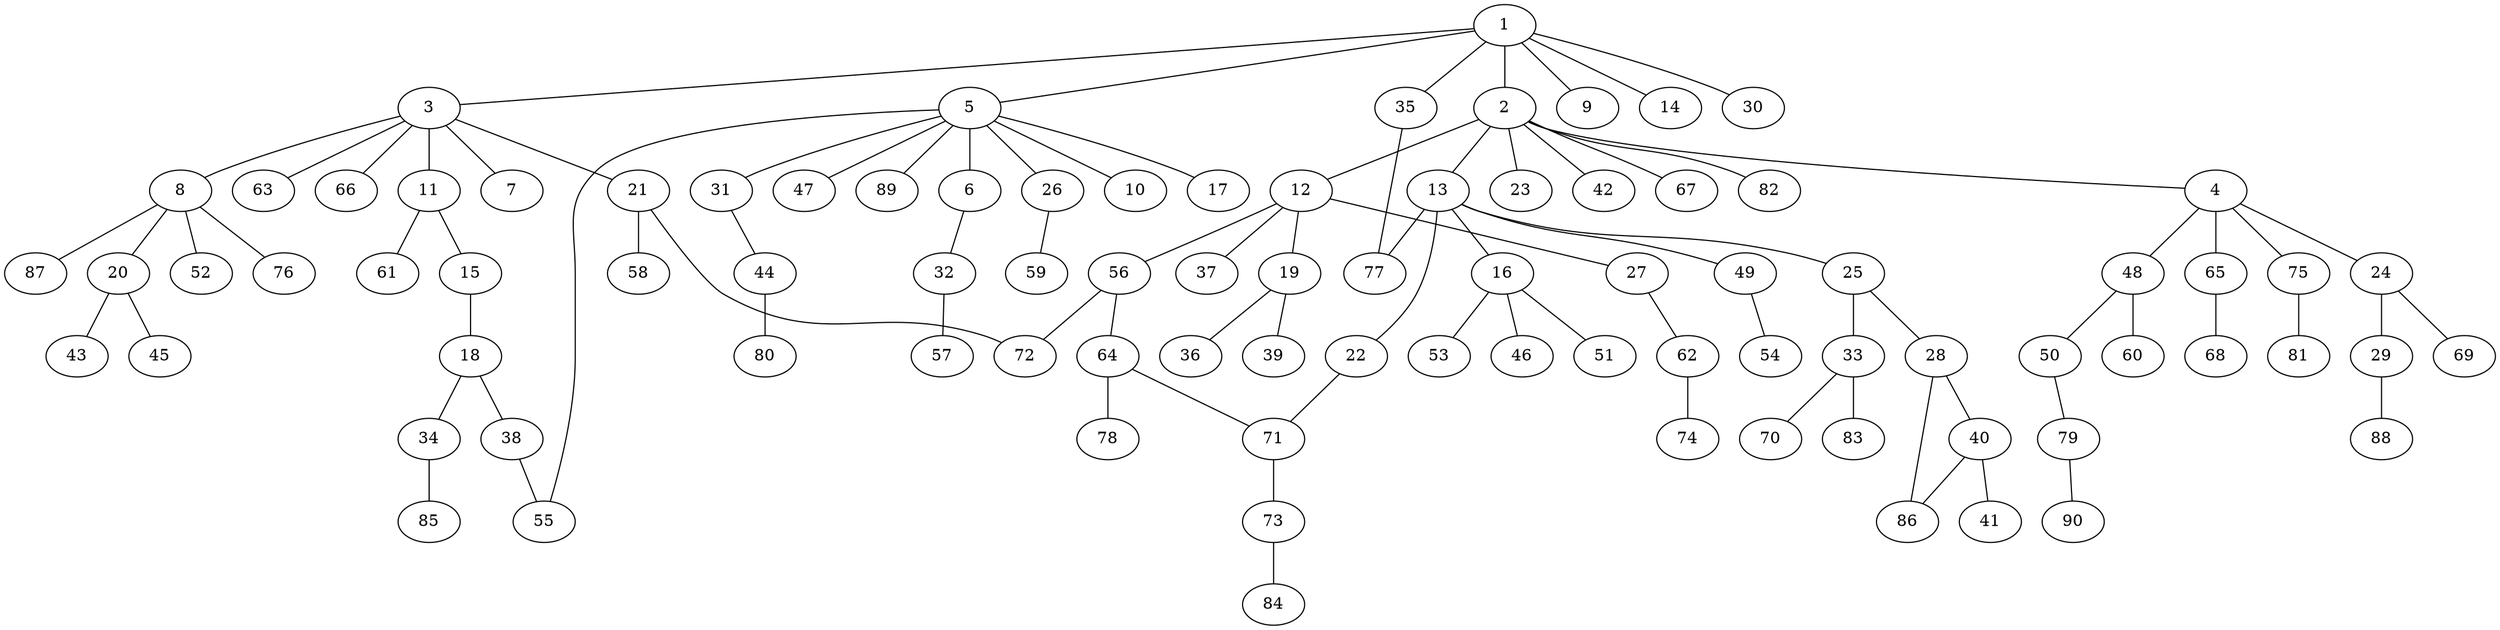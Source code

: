 graph graphname {1--2
1--3
1--5
1--9
1--14
1--30
1--35
2--4
2--12
2--13
2--23
2--42
2--67
2--82
3--7
3--8
3--11
3--21
3--63
3--66
4--24
4--48
4--65
4--75
5--6
5--10
5--17
5--26
5--31
5--47
5--55
5--89
6--32
8--20
8--52
8--76
8--87
11--15
11--61
12--19
12--27
12--37
12--56
13--16
13--22
13--25
13--49
13--77
15--18
16--46
16--51
16--53
18--34
18--38
19--36
19--39
20--43
20--45
21--58
21--72
22--71
24--29
24--69
25--28
25--33
26--59
27--62
28--40
28--86
29--88
31--44
32--57
33--70
33--83
34--85
35--77
38--55
40--41
40--86
44--80
48--50
48--60
49--54
50--79
56--64
56--72
62--74
64--71
64--78
65--68
71--73
73--84
75--81
79--90
}